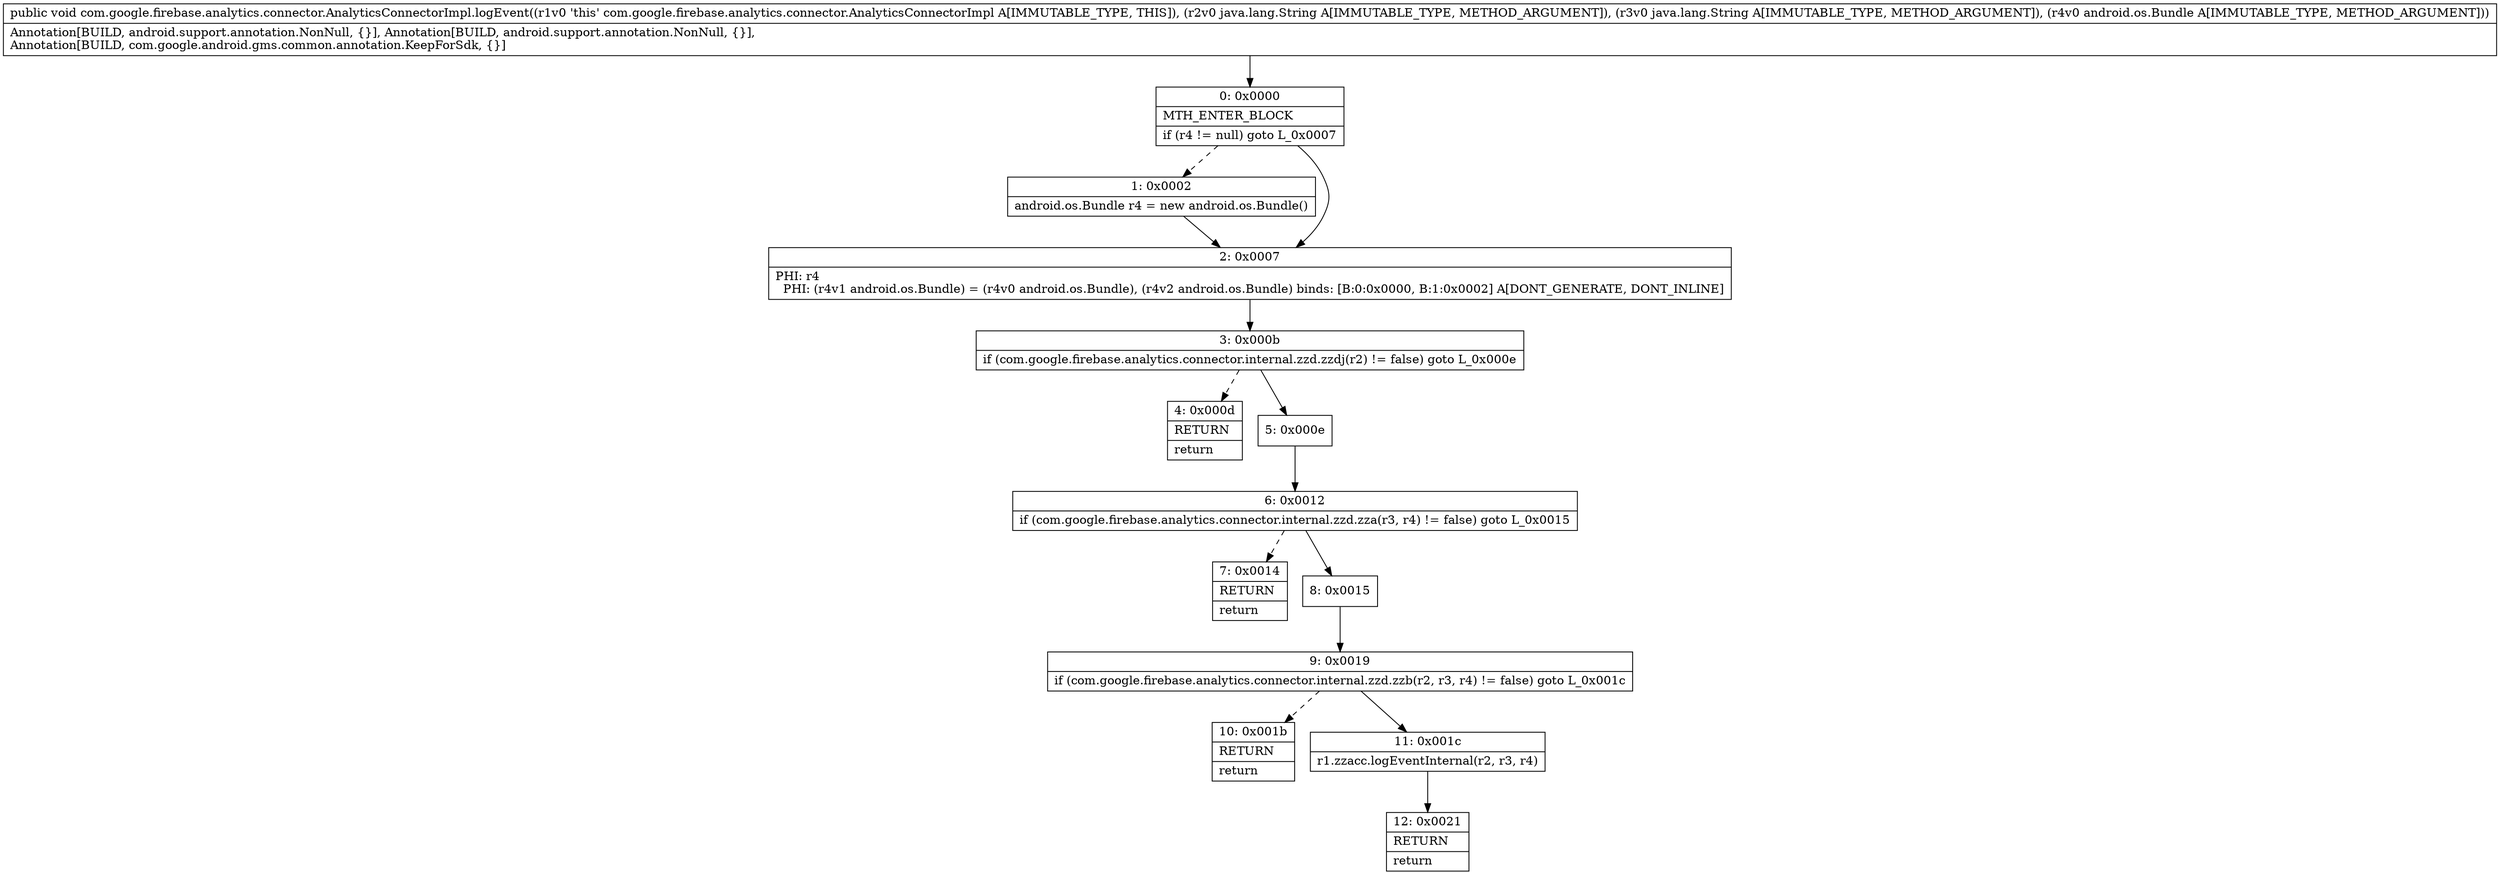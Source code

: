 digraph "CFG forcom.google.firebase.analytics.connector.AnalyticsConnectorImpl.logEvent(Ljava\/lang\/String;Ljava\/lang\/String;Landroid\/os\/Bundle;)V" {
Node_0 [shape=record,label="{0\:\ 0x0000|MTH_ENTER_BLOCK\l|if (r4 != null) goto L_0x0007\l}"];
Node_1 [shape=record,label="{1\:\ 0x0002|android.os.Bundle r4 = new android.os.Bundle()\l}"];
Node_2 [shape=record,label="{2\:\ 0x0007|PHI: r4 \l  PHI: (r4v1 android.os.Bundle) = (r4v0 android.os.Bundle), (r4v2 android.os.Bundle) binds: [B:0:0x0000, B:1:0x0002] A[DONT_GENERATE, DONT_INLINE]\l}"];
Node_3 [shape=record,label="{3\:\ 0x000b|if (com.google.firebase.analytics.connector.internal.zzd.zzdj(r2) != false) goto L_0x000e\l}"];
Node_4 [shape=record,label="{4\:\ 0x000d|RETURN\l|return\l}"];
Node_5 [shape=record,label="{5\:\ 0x000e}"];
Node_6 [shape=record,label="{6\:\ 0x0012|if (com.google.firebase.analytics.connector.internal.zzd.zza(r3, r4) != false) goto L_0x0015\l}"];
Node_7 [shape=record,label="{7\:\ 0x0014|RETURN\l|return\l}"];
Node_8 [shape=record,label="{8\:\ 0x0015}"];
Node_9 [shape=record,label="{9\:\ 0x0019|if (com.google.firebase.analytics.connector.internal.zzd.zzb(r2, r3, r4) != false) goto L_0x001c\l}"];
Node_10 [shape=record,label="{10\:\ 0x001b|RETURN\l|return\l}"];
Node_11 [shape=record,label="{11\:\ 0x001c|r1.zzacc.logEventInternal(r2, r3, r4)\l}"];
Node_12 [shape=record,label="{12\:\ 0x0021|RETURN\l|return\l}"];
MethodNode[shape=record,label="{public void com.google.firebase.analytics.connector.AnalyticsConnectorImpl.logEvent((r1v0 'this' com.google.firebase.analytics.connector.AnalyticsConnectorImpl A[IMMUTABLE_TYPE, THIS]), (r2v0 java.lang.String A[IMMUTABLE_TYPE, METHOD_ARGUMENT]), (r3v0 java.lang.String A[IMMUTABLE_TYPE, METHOD_ARGUMENT]), (r4v0 android.os.Bundle A[IMMUTABLE_TYPE, METHOD_ARGUMENT]))  | Annotation[BUILD, android.support.annotation.NonNull, \{\}], Annotation[BUILD, android.support.annotation.NonNull, \{\}], \lAnnotation[BUILD, com.google.android.gms.common.annotation.KeepForSdk, \{\}]\l}"];
MethodNode -> Node_0;
Node_0 -> Node_1[style=dashed];
Node_0 -> Node_2;
Node_1 -> Node_2;
Node_2 -> Node_3;
Node_3 -> Node_4[style=dashed];
Node_3 -> Node_5;
Node_5 -> Node_6;
Node_6 -> Node_7[style=dashed];
Node_6 -> Node_8;
Node_8 -> Node_9;
Node_9 -> Node_10[style=dashed];
Node_9 -> Node_11;
Node_11 -> Node_12;
}

